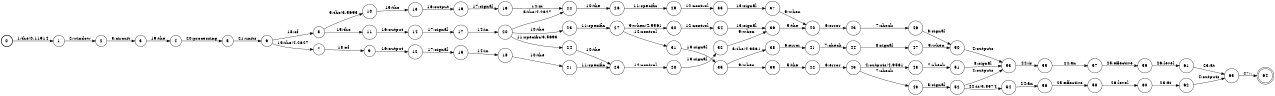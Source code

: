 digraph FST {
rankdir = LR;
size = "8.5,11";
label = "";
center = 1;
orientation = Portrait;
ranksep = "0.4";
nodesep = "0.25";
0 [label = "0", shape = circle, style = bold, fontsize = 14]
	0 -> 1 [label = "1:the/0.11914", fontsize = 14];
1 [label = "1", shape = circle, style = solid, fontsize = 14]
	1 -> 2 [label = "2:window", fontsize = 14];
2 [label = "2", shape = circle, style = solid, fontsize = 14]
	2 -> 3 [label = "3:circuit", fontsize = 14];
3 [label = "3", shape = circle, style = solid, fontsize = 14]
	3 -> 4 [label = "19:the", fontsize = 14];
4 [label = "4", shape = circle, style = solid, fontsize = 14]
	4 -> 5 [label = "20:processing", fontsize = 14];
5 [label = "5", shape = circle, style = solid, fontsize = 14]
	5 -> 6 [label = "21:units", fontsize = 14];
6 [label = "6", shape = circle, style = solid, fontsize = 14]
	6 -> 7 [label = "15:the/4.2627", fontsize = 14];
	6 -> 8 [label = "18:of", fontsize = 14];
7 [label = "7", shape = circle, style = solid, fontsize = 14]
	7 -> 9 [label = "18:of", fontsize = 14];
8 [label = "8", shape = circle, style = solid, fontsize = 14]
	8 -> 10 [label = "5:the/3.5693", fontsize = 14];
	8 -> 11 [label = "15:the", fontsize = 14];
9 [label = "9", shape = circle, style = solid, fontsize = 14]
	9 -> 12 [label = "16:output", fontsize = 14];
10 [label = "10", shape = circle, style = solid, fontsize = 14]
	10 -> 13 [label = "15:the", fontsize = 14];
11 [label = "11", shape = circle, style = solid, fontsize = 14]
	11 -> 14 [label = "16:output", fontsize = 14];
12 [label = "12", shape = circle, style = solid, fontsize = 14]
	12 -> 15 [label = "17:signal", fontsize = 14];
13 [label = "13", shape = circle, style = solid, fontsize = 14]
	13 -> 16 [label = "16:output", fontsize = 14];
14 [label = "14", shape = circle, style = solid, fontsize = 14]
	14 -> 17 [label = "17:signal", fontsize = 14];
15 [label = "15", shape = circle, style = solid, fontsize = 14]
	15 -> 18 [label = "14:in", fontsize = 14];
16 [label = "16", shape = circle, style = solid, fontsize = 14]
	16 -> 19 [label = "17:signal", fontsize = 14];
17 [label = "17", shape = circle, style = solid, fontsize = 14]
	17 -> 20 [label = "14:in", fontsize = 14];
18 [label = "18", shape = circle, style = solid, fontsize = 14]
	18 -> 21 [label = "10:the", fontsize = 14];
19 [label = "19", shape = circle, style = solid, fontsize = 14]
	19 -> 22 [label = "14:in", fontsize = 14];
20 [label = "20", shape = circle, style = solid, fontsize = 14]
	20 -> 22 [label = "5:the/4.2627", fontsize = 14];
	20 -> 23 [label = "10:the", fontsize = 14];
	20 -> 24 [label = "11:specific/3.5693", fontsize = 14];
21 [label = "21", shape = circle, style = solid, fontsize = 14]
	21 -> 25 [label = "11:specific", fontsize = 14];
22 [label = "22", shape = circle, style = solid, fontsize = 14]
	22 -> 26 [label = "10:the", fontsize = 14];
23 [label = "23", shape = circle, style = solid, fontsize = 14]
	23 -> 27 [label = "11:specific", fontsize = 14];
24 [label = "24", shape = circle, style = solid, fontsize = 14]
	24 -> 25 [label = "10:the", fontsize = 14];
25 [label = "25", shape = circle, style = solid, fontsize = 14]
	25 -> 28 [label = "12:control", fontsize = 14];
26 [label = "26", shape = circle, style = solid, fontsize = 14]
	26 -> 29 [label = "11:specific", fontsize = 14];
27 [label = "27", shape = circle, style = solid, fontsize = 14]
	27 -> 30 [label = "9:when/4.9561", fontsize = 14];
	27 -> 31 [label = "12:control", fontsize = 14];
28 [label = "28", shape = circle, style = solid, fontsize = 14]
	28 -> 32 [label = "13:signal", fontsize = 14];
29 [label = "29", shape = circle, style = solid, fontsize = 14]
	29 -> 33 [label = "12:control", fontsize = 14];
30 [label = "30", shape = circle, style = solid, fontsize = 14]
	30 -> 34 [label = "12:control", fontsize = 14];
31 [label = "31", shape = circle, style = solid, fontsize = 14]
	31 -> 35 [label = "13:signal", fontsize = 14];
32 [label = "32", shape = circle, style = solid, fontsize = 14]
	32 -> 36 [label = "9:when", fontsize = 14];
33 [label = "33", shape = circle, style = solid, fontsize = 14]
	33 -> 37 [label = "13:signal", fontsize = 14];
34 [label = "34", shape = circle, style = solid, fontsize = 14]
	34 -> 36 [label = "13:signal", fontsize = 14];
35 [label = "35", shape = circle, style = solid, fontsize = 14]
	35 -> 38 [label = "5:the/4.9561", fontsize = 14];
	35 -> 39 [label = "9:when", fontsize = 14];
36 [label = "36", shape = circle, style = solid, fontsize = 14]
	36 -> 40 [label = "5:the", fontsize = 14];
37 [label = "37", shape = circle, style = solid, fontsize = 14]
	37 -> 40 [label = "9:when", fontsize = 14];
38 [label = "38", shape = circle, style = solid, fontsize = 14]
	38 -> 41 [label = "6:error", fontsize = 14];
39 [label = "39", shape = circle, style = solid, fontsize = 14]
	39 -> 42 [label = "5:the", fontsize = 14];
40 [label = "40", shape = circle, style = solid, fontsize = 14]
	40 -> 43 [label = "6:error", fontsize = 14];
41 [label = "41", shape = circle, style = solid, fontsize = 14]
	41 -> 44 [label = "7:check", fontsize = 14];
42 [label = "42", shape = circle, style = solid, fontsize = 14]
	42 -> 45 [label = "6:error", fontsize = 14];
43 [label = "43", shape = circle, style = solid, fontsize = 14]
	43 -> 46 [label = "7:check", fontsize = 14];
44 [label = "44", shape = circle, style = solid, fontsize = 14]
	44 -> 47 [label = "8:signal", fontsize = 14];
45 [label = "45", shape = circle, style = solid, fontsize = 14]
	45 -> 48 [label = "4:outputs/4.9561", fontsize = 14];
	45 -> 49 [label = "7:check", fontsize = 14];
46 [label = "46", shape = circle, style = solid, fontsize = 14]
	46 -> 50 [label = "8:signal", fontsize = 14];
47 [label = "47", shape = circle, style = solid, fontsize = 14]
	47 -> 50 [label = "9:when", fontsize = 14];
48 [label = "48", shape = circle, style = solid, fontsize = 14]
	48 -> 51 [label = "7:check", fontsize = 14];
49 [label = "49", shape = circle, style = solid, fontsize = 14]
	49 -> 52 [label = "8:signal", fontsize = 14];
50 [label = "50", shape = circle, style = solid, fontsize = 14]
	50 -> 53 [label = "4:outputs", fontsize = 14];
51 [label = "51", shape = circle, style = solid, fontsize = 14]
	51 -> 53 [label = "8:signal", fontsize = 14];
52 [label = "52", shape = circle, style = solid, fontsize = 14]
	52 -> 53 [label = "4:outputs", fontsize = 14];
	52 -> 54 [label = "22:is/3.8574", fontsize = 14];
53 [label = "53", shape = circle, style = solid, fontsize = 14]
	53 -> 55 [label = "22:is", fontsize = 14];
54 [label = "54", shape = circle, style = solid, fontsize = 14]
	54 -> 56 [label = "24:an", fontsize = 14];
55 [label = "55", shape = circle, style = solid, fontsize = 14]
	55 -> 57 [label = "24:an", fontsize = 14];
56 [label = "56", shape = circle, style = solid, fontsize = 14]
	56 -> 58 [label = "25:effective", fontsize = 14];
57 [label = "57", shape = circle, style = solid, fontsize = 14]
	57 -> 59 [label = "25:effective", fontsize = 14];
58 [label = "58", shape = circle, style = solid, fontsize = 14]
	58 -> 60 [label = "26:level", fontsize = 14];
59 [label = "59", shape = circle, style = solid, fontsize = 14]
	59 -> 61 [label = "26:level", fontsize = 14];
60 [label = "60", shape = circle, style = solid, fontsize = 14]
	60 -> 62 [label = "23:at", fontsize = 14];
61 [label = "61", shape = circle, style = solid, fontsize = 14]
	61 -> 63 [label = "23:at", fontsize = 14];
62 [label = "62", shape = circle, style = solid, fontsize = 14]
	62 -> 63 [label = "4:outputs", fontsize = 14];
63 [label = "63", shape = circle, style = solid, fontsize = 14]
	63 -> 64 [label = "27:.", fontsize = 14];
64 [label = "64", shape = doublecircle, style = solid, fontsize = 14]
}
